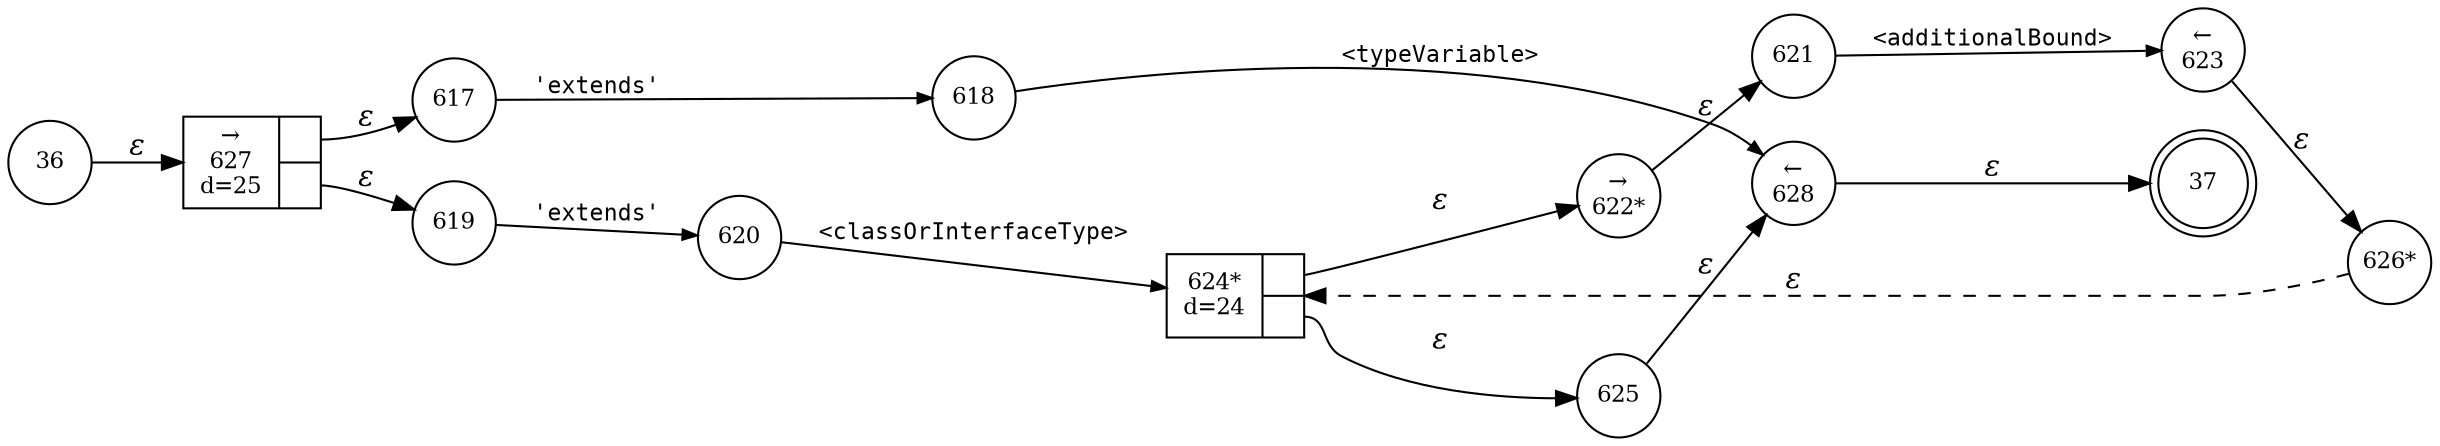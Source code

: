 digraph ATN {
rankdir=LR;
s37[fontsize=11, label="37", shape=doublecircle, fixedsize=true, width=.6];
s36[fontsize=11,label="36", shape=circle, fixedsize=true, width=.55, peripheries=1];
s617[fontsize=11,label="617", shape=circle, fixedsize=true, width=.55, peripheries=1];
s618[fontsize=11,label="618", shape=circle, fixedsize=true, width=.55, peripheries=1];
s619[fontsize=11,label="619", shape=circle, fixedsize=true, width=.55, peripheries=1];
s620[fontsize=11,label="620", shape=circle, fixedsize=true, width=.55, peripheries=1];
s621[fontsize=11,label="621", shape=circle, fixedsize=true, width=.55, peripheries=1];
s622[fontsize=11,label="&rarr;\n622*", shape=circle, fixedsize=true, width=.55, peripheries=1];
s623[fontsize=11,label="&larr;\n623", shape=circle, fixedsize=true, width=.55, peripheries=1];
s624[fontsize=11,label="{624*\nd=24|{<p0>|<p1>}}", shape=record, fixedsize=false, peripheries=1];
s625[fontsize=11,label="625", shape=circle, fixedsize=true, width=.55, peripheries=1];
s626[fontsize=11,label="626*", shape=circle, fixedsize=true, width=.55, peripheries=1];
s627[fontsize=11,label="{&rarr;\n627\nd=25|{<p0>|<p1>}}", shape=record, fixedsize=false, peripheries=1];
s628[fontsize=11,label="&larr;\n628", shape=circle, fixedsize=true, width=.55, peripheries=1];
s36 -> s627 [fontname="Times-Italic", label="&epsilon;"];
s627:p0 -> s617 [fontname="Times-Italic", label="&epsilon;"];
s627:p1 -> s619 [fontname="Times-Italic", label="&epsilon;"];
s617 -> s618 [fontsize=11, fontname="Courier", arrowsize=.7, label = "'extends'", arrowhead = normal];
s619 -> s620 [fontsize=11, fontname="Courier", arrowsize=.7, label = "'extends'", arrowhead = normal];
s618 -> s628 [fontsize=11, fontname="Courier", arrowsize=.7, label = "<typeVariable>", arrowhead = normal];
s620 -> s624 [fontsize=11, fontname="Courier", arrowsize=.7, label = "<classOrInterfaceType>", arrowhead = normal];
s628 -> s37 [fontname="Times-Italic", label="&epsilon;"];
s624:p0 -> s622 [fontname="Times-Italic", label="&epsilon;"];
s624:p1 -> s625 [fontname="Times-Italic", label="&epsilon;"];
s622 -> s621 [fontname="Times-Italic", label="&epsilon;"];
s625 -> s628 [fontname="Times-Italic", label="&epsilon;"];
s621 -> s623 [fontsize=11, fontname="Courier", arrowsize=.7, label = "<additionalBound>", arrowhead = normal];
s623 -> s626 [fontname="Times-Italic", label="&epsilon;"];
s626 -> s624 [fontname="Times-Italic", label="&epsilon;", style="dashed"];
}